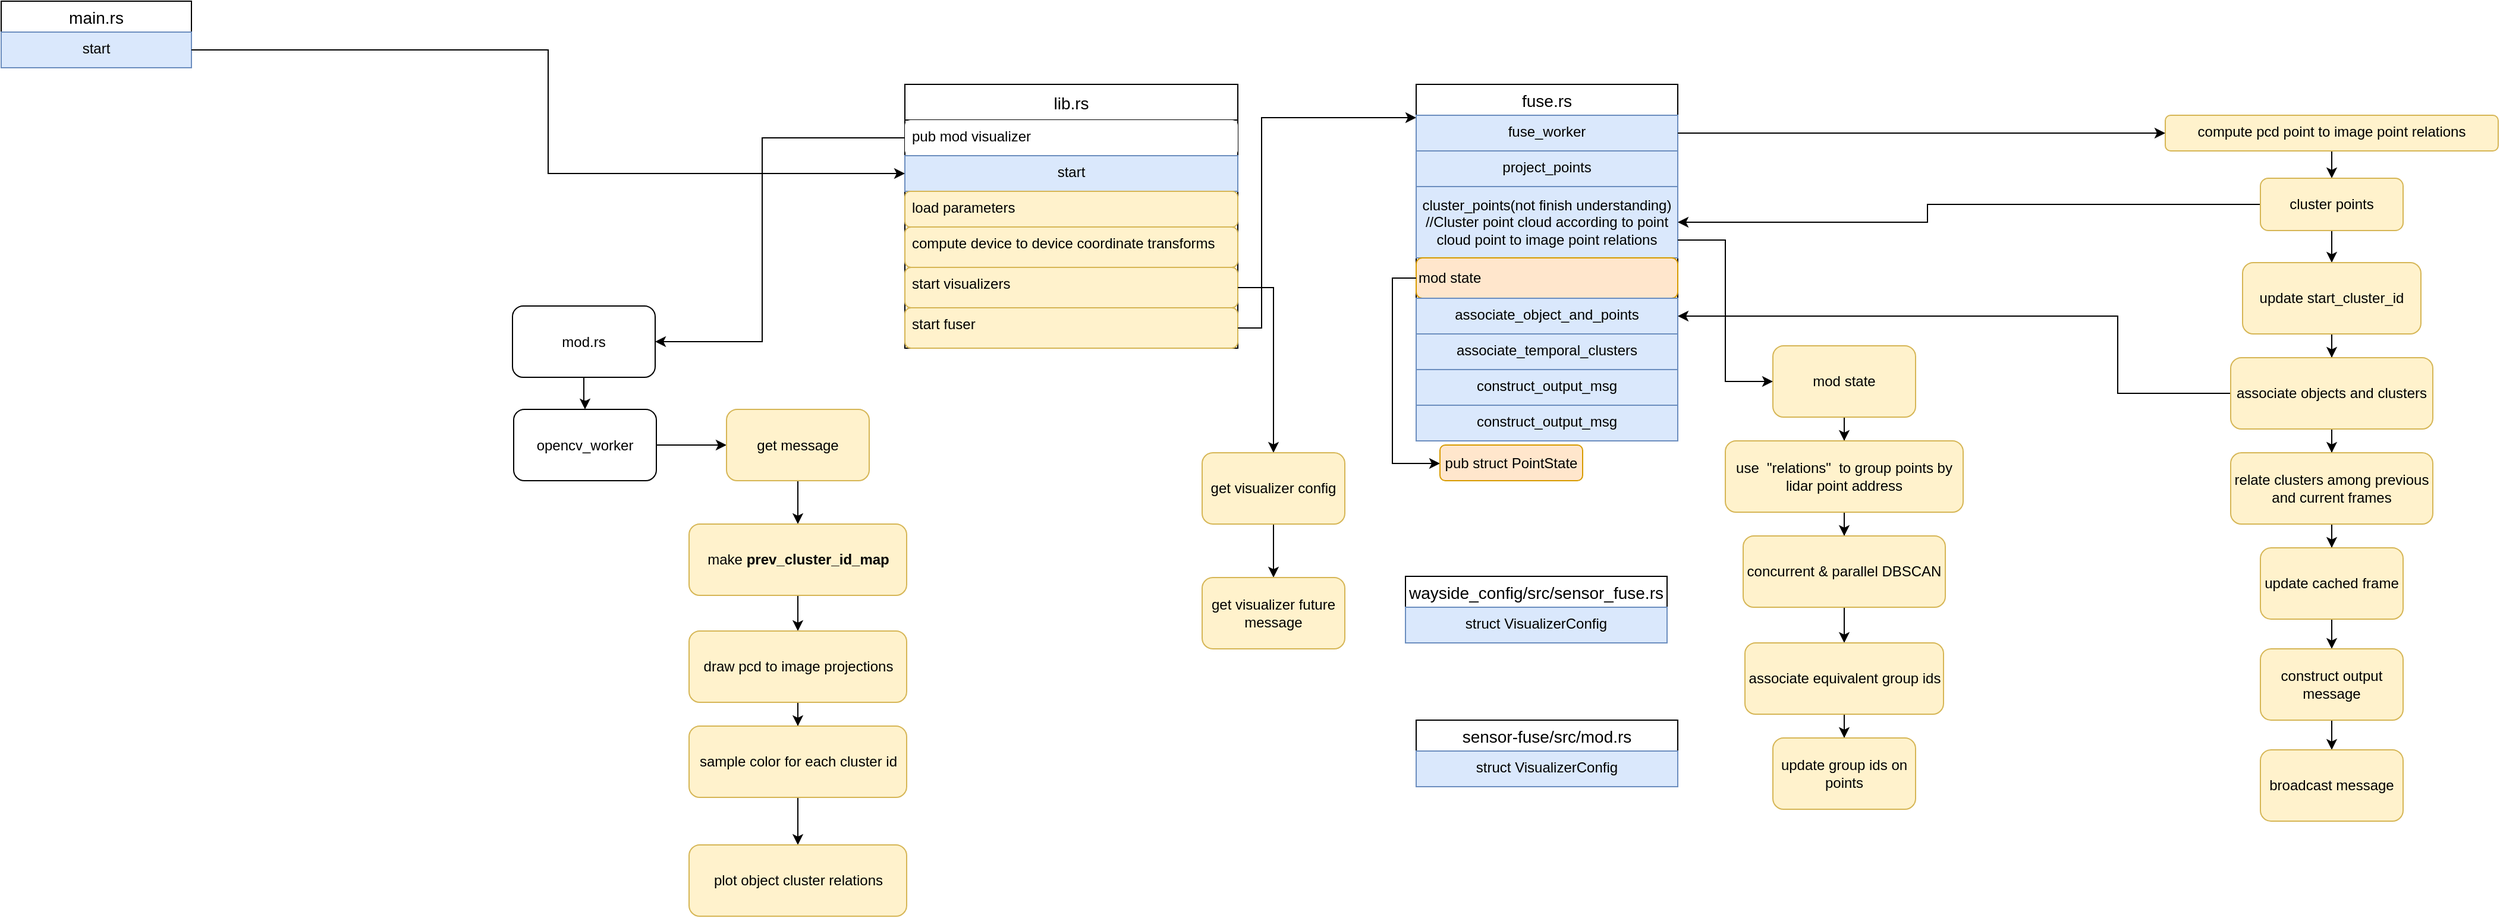 <mxfile version="15.4.3" type="github">
  <diagram id="PON6CkjpmatlW48zQgnX" name="Page-1">
    <mxGraphModel dx="1366" dy="301" grid="1" gridSize="10" guides="1" tooltips="1" connect="1" arrows="1" fold="1" page="1" pageScale="1" pageWidth="827" pageHeight="1169" math="0" shadow="0">
      <root>
        <mxCell id="0" />
        <mxCell id="1" parent="0" />
        <mxCell id="Oml-ETRZI0FwquPFOEFe-1" value="main.rs" style="swimlane;fontStyle=0;childLayout=stackLayout;horizontal=1;startSize=26;horizontalStack=0;resizeParent=1;resizeParentMax=0;resizeLast=0;collapsible=1;marginBottom=0;align=center;fontSize=14;" parent="1" vertex="1">
          <mxGeometry x="-540" y="10" width="160" height="56" as="geometry" />
        </mxCell>
        <mxCell id="Oml-ETRZI0FwquPFOEFe-4" value="start&#xa;" style="text;strokeColor=#6c8ebf;fillColor=#dae8fc;spacingLeft=4;spacingRight=4;overflow=hidden;rotatable=0;points=[[0,0.5],[1,0.5]];portConstraint=eastwest;fontSize=12;align=center;" parent="Oml-ETRZI0FwquPFOEFe-1" vertex="1">
          <mxGeometry y="26" width="160" height="30" as="geometry" />
        </mxCell>
        <mxCell id="Oml-ETRZI0FwquPFOEFe-5" value="lib.rs" style="swimlane;fontStyle=0;childLayout=stackLayout;horizontal=1;startSize=30;horizontalStack=0;resizeParent=1;resizeParentMax=0;resizeLast=0;collapsible=1;marginBottom=0;align=center;fontSize=14;" parent="1" vertex="1">
          <mxGeometry x="220" y="80" width="280" height="222" as="geometry" />
        </mxCell>
        <mxCell id="h-t2_YneXFuTE2Xks3b--8" value="pub mod visualizer" style="text;spacingLeft=4;spacingRight=4;overflow=hidden;rotatable=0;points=[[0,0.5],[1,0.5]];portConstraint=eastwest;fontSize=12;rounded=1;fillColor=default;" parent="Oml-ETRZI0FwquPFOEFe-5" vertex="1">
          <mxGeometry y="30" width="280" height="30" as="geometry" />
        </mxCell>
        <mxCell id="Oml-ETRZI0FwquPFOEFe-6" value="start&#xa;" style="text;strokeColor=#6c8ebf;fillColor=#dae8fc;spacingLeft=4;spacingRight=4;overflow=hidden;rotatable=0;points=[[0,0.5],[1,0.5]];portConstraint=eastwest;fontSize=12;align=center;" parent="Oml-ETRZI0FwquPFOEFe-5" vertex="1">
          <mxGeometry y="60" width="280" height="30" as="geometry" />
        </mxCell>
        <mxCell id="Oml-ETRZI0FwquPFOEFe-7" value="load parameters" style="text;strokeColor=#d6b656;fillColor=#fff2cc;spacingLeft=4;spacingRight=4;overflow=hidden;rotatable=0;points=[[0,0.5],[1,0.5]];portConstraint=eastwest;fontSize=12;rounded=1;" parent="Oml-ETRZI0FwquPFOEFe-5" vertex="1">
          <mxGeometry y="90" width="280" height="30" as="geometry" />
        </mxCell>
        <mxCell id="Oml-ETRZI0FwquPFOEFe-8" value="compute device to device coordinate transforms" style="text;strokeColor=#d6b656;fillColor=#fff2cc;spacingLeft=4;spacingRight=4;overflow=hidden;rotatable=0;points=[[0,0.5],[1,0.5]];portConstraint=eastwest;fontSize=12;rounded=1;" parent="Oml-ETRZI0FwquPFOEFe-5" vertex="1">
          <mxGeometry y="120" width="280" height="34" as="geometry" />
        </mxCell>
        <mxCell id="Oml-ETRZI0FwquPFOEFe-10" value="start visualizers" style="text;strokeColor=#d6b656;fillColor=#fff2cc;spacingLeft=4;spacingRight=4;overflow=hidden;rotatable=0;points=[[0,0.5],[1,0.5]];portConstraint=eastwest;fontSize=12;rounded=1;" parent="Oml-ETRZI0FwquPFOEFe-5" vertex="1">
          <mxGeometry y="154" width="280" height="34" as="geometry" />
        </mxCell>
        <mxCell id="Oml-ETRZI0FwquPFOEFe-11" value="start fuser" style="text;strokeColor=#d6b656;fillColor=#fff2cc;spacingLeft=4;spacingRight=4;overflow=hidden;rotatable=0;points=[[0,0.5],[1,0.5]];portConstraint=eastwest;fontSize=12;rounded=1;" parent="Oml-ETRZI0FwquPFOEFe-5" vertex="1">
          <mxGeometry y="188" width="280" height="34" as="geometry" />
        </mxCell>
        <mxCell id="Oml-ETRZI0FwquPFOEFe-12" style="edgeStyle=orthogonalEdgeStyle;rounded=0;orthogonalLoop=1;jettySize=auto;html=1;entryX=0;entryY=0.5;entryDx=0;entryDy=0;" parent="1" source="Oml-ETRZI0FwquPFOEFe-4" target="Oml-ETRZI0FwquPFOEFe-6" edge="1">
          <mxGeometry relative="1" as="geometry" />
        </mxCell>
        <mxCell id="Oml-ETRZI0FwquPFOEFe-13" value="fuse.rs" style="swimlane;fontStyle=0;childLayout=stackLayout;horizontal=1;startSize=26;horizontalStack=0;resizeParent=1;resizeParentMax=0;resizeLast=0;collapsible=1;marginBottom=0;align=center;fontSize=14;" parent="1" vertex="1">
          <mxGeometry x="650" y="80" width="220" height="300" as="geometry" />
        </mxCell>
        <mxCell id="Oml-ETRZI0FwquPFOEFe-14" value="fuse_worker" style="text;strokeColor=#6c8ebf;fillColor=#dae8fc;spacingLeft=4;spacingRight=4;overflow=hidden;rotatable=0;points=[[0,0.5],[1,0.5]];portConstraint=eastwest;fontSize=12;align=center;" parent="Oml-ETRZI0FwquPFOEFe-13" vertex="1">
          <mxGeometry y="26" width="220" height="30" as="geometry" />
        </mxCell>
        <mxCell id="Oml-ETRZI0FwquPFOEFe-21" value="project_points" style="text;strokeColor=#6c8ebf;fillColor=#dae8fc;spacingLeft=4;spacingRight=4;overflow=hidden;rotatable=0;points=[[0,0.5],[1,0.5]];portConstraint=eastwest;fontSize=12;align=center;" parent="Oml-ETRZI0FwquPFOEFe-13" vertex="1">
          <mxGeometry y="56" width="220" height="30" as="geometry" />
        </mxCell>
        <mxCell id="Oml-ETRZI0FwquPFOEFe-64" value="cluster_points(not finish understanding)&lt;br style=&quot;padding: 0px ; margin: 0px&quot;&gt;//Cluster point cloud according to point cloud point to image point relations" style="rounded=0;whiteSpace=wrap;html=1;align=center;fillColor=#dae8fc;strokeColor=#6c8ebf;" parent="Oml-ETRZI0FwquPFOEFe-13" vertex="1">
          <mxGeometry y="86" width="220" height="60" as="geometry" />
        </mxCell>
        <mxCell id="Oml-ETRZI0FwquPFOEFe-41" value="&lt;span style=&quot;&quot;&gt;mod state&lt;/span&gt;" style="rounded=1;whiteSpace=wrap;html=1;fillColor=#ffe6cc;strokeColor=#d79b00;align=left;" parent="Oml-ETRZI0FwquPFOEFe-13" vertex="1">
          <mxGeometry y="146" width="220" height="34" as="geometry" />
        </mxCell>
        <mxCell id="Oml-ETRZI0FwquPFOEFe-23" value="associate_object_and_points" style="text;strokeColor=#6c8ebf;fillColor=#dae8fc;spacingLeft=4;spacingRight=4;overflow=hidden;rotatable=0;points=[[0,0.5],[1,0.5]];portConstraint=eastwest;fontSize=12;align=center;" parent="Oml-ETRZI0FwquPFOEFe-13" vertex="1">
          <mxGeometry y="180" width="220" height="30" as="geometry" />
        </mxCell>
        <mxCell id="Oml-ETRZI0FwquPFOEFe-24" value="associate_temporal_clusters" style="text;strokeColor=#6c8ebf;fillColor=#dae8fc;spacingLeft=4;spacingRight=4;overflow=hidden;rotatable=0;points=[[0,0.5],[1,0.5]];portConstraint=eastwest;fontSize=12;align=center;" parent="Oml-ETRZI0FwquPFOEFe-13" vertex="1">
          <mxGeometry y="210" width="220" height="30" as="geometry" />
        </mxCell>
        <mxCell id="Oml-ETRZI0FwquPFOEFe-25" value="construct_output_msg" style="text;strokeColor=#6c8ebf;fillColor=#dae8fc;spacingLeft=4;spacingRight=4;overflow=hidden;rotatable=0;points=[[0,0.5],[1,0.5]];portConstraint=eastwest;fontSize=12;align=center;" parent="Oml-ETRZI0FwquPFOEFe-13" vertex="1">
          <mxGeometry y="240" width="220" height="30" as="geometry" />
        </mxCell>
        <mxCell id="Oml-ETRZI0FwquPFOEFe-26" value="construct_output_msg" style="text;strokeColor=#6c8ebf;fillColor=#dae8fc;spacingLeft=4;spacingRight=4;overflow=hidden;rotatable=0;points=[[0,0.5],[1,0.5]];portConstraint=eastwest;fontSize=12;align=center;" parent="Oml-ETRZI0FwquPFOEFe-13" vertex="1">
          <mxGeometry y="270" width="220" height="30" as="geometry" />
        </mxCell>
        <mxCell id="Oml-ETRZI0FwquPFOEFe-19" style="edgeStyle=orthogonalEdgeStyle;rounded=0;orthogonalLoop=1;jettySize=auto;html=1;" parent="1" source="Oml-ETRZI0FwquPFOEFe-11" target="Oml-ETRZI0FwquPFOEFe-13" edge="1">
          <mxGeometry relative="1" as="geometry">
            <Array as="points">
              <mxPoint x="520" y="285" />
              <mxPoint x="520" y="108" />
            </Array>
          </mxGeometry>
        </mxCell>
        <mxCell id="Oml-ETRZI0FwquPFOEFe-30" style="edgeStyle=orthogonalEdgeStyle;rounded=0;orthogonalLoop=1;jettySize=auto;html=1;exitX=0.5;exitY=0.967;exitDx=0;exitDy=0;exitPerimeter=0;fillColor=#fff2cc;" parent="1" source="Oml-ETRZI0FwquPFOEFe-27" target="Oml-ETRZI0FwquPFOEFe-49" edge="1">
          <mxGeometry relative="1" as="geometry">
            <mxPoint x="1420" y="190.0" as="targetPoint" />
          </mxGeometry>
        </mxCell>
        <mxCell id="Oml-ETRZI0FwquPFOEFe-27" value="compute pcd point to image point relations" style="text;strokeColor=#d6b656;fillColor=#fff2cc;spacingLeft=4;spacingRight=4;overflow=hidden;rotatable=0;points=[[0,0.5],[1,0.5]];portConstraint=eastwest;fontSize=12;rounded=1;align=center;" parent="1" vertex="1">
          <mxGeometry x="1280" y="106" width="280" height="30" as="geometry" />
        </mxCell>
        <mxCell id="Oml-ETRZI0FwquPFOEFe-28" style="edgeStyle=orthogonalEdgeStyle;rounded=0;orthogonalLoop=1;jettySize=auto;html=1;" parent="1" source="Oml-ETRZI0FwquPFOEFe-14" target="Oml-ETRZI0FwquPFOEFe-27" edge="1">
          <mxGeometry relative="1" as="geometry">
            <Array as="points">
              <mxPoint x="1040" y="121" />
            </Array>
          </mxGeometry>
        </mxCell>
        <mxCell id="Oml-ETRZI0FwquPFOEFe-40" value="" style="edgeStyle=orthogonalEdgeStyle;rounded=0;orthogonalLoop=1;jettySize=auto;html=1;fillColor=#fff2cc;" parent="1" source="Oml-ETRZI0FwquPFOEFe-37" target="Oml-ETRZI0FwquPFOEFe-39" edge="1">
          <mxGeometry relative="1" as="geometry" />
        </mxCell>
        <mxCell id="Oml-ETRZI0FwquPFOEFe-37" value="&lt;span style=&quot;text-align: left&quot;&gt;mod state&lt;/span&gt;" style="rounded=1;whiteSpace=wrap;html=1;fillColor=#fff2cc;strokeColor=#d6b656;" parent="1" vertex="1">
          <mxGeometry x="950" y="300" width="120" height="60" as="geometry" />
        </mxCell>
        <mxCell id="Oml-ETRZI0FwquPFOEFe-44" value="" style="edgeStyle=orthogonalEdgeStyle;rounded=0;orthogonalLoop=1;jettySize=auto;html=1;strokeColor=#000000;" parent="1" source="Oml-ETRZI0FwquPFOEFe-39" target="Oml-ETRZI0FwquPFOEFe-43" edge="1">
          <mxGeometry relative="1" as="geometry" />
        </mxCell>
        <mxCell id="Oml-ETRZI0FwquPFOEFe-39" value="use&amp;nbsp; &quot;relations&quot;&amp;nbsp; to group points by lidar point address" style="whiteSpace=wrap;html=1;rounded=1;strokeColor=#d6b656;fillColor=#fff2cc;" parent="1" vertex="1">
          <mxGeometry x="910" y="380" width="200" height="60" as="geometry" />
        </mxCell>
        <mxCell id="Oml-ETRZI0FwquPFOEFe-46" value="" style="edgeStyle=orthogonalEdgeStyle;rounded=0;orthogonalLoop=1;jettySize=auto;html=1;strokeColor=#000000;" parent="1" source="Oml-ETRZI0FwquPFOEFe-43" target="Oml-ETRZI0FwquPFOEFe-45" edge="1">
          <mxGeometry relative="1" as="geometry" />
        </mxCell>
        <mxCell id="Oml-ETRZI0FwquPFOEFe-43" value="concurrent &amp;amp; parallel DBSCAN" style="whiteSpace=wrap;html=1;rounded=1;strokeColor=#d6b656;fillColor=#fff2cc;" parent="1" vertex="1">
          <mxGeometry x="925" y="460" width="170" height="60" as="geometry" />
        </mxCell>
        <mxCell id="Oml-ETRZI0FwquPFOEFe-48" value="" style="edgeStyle=orthogonalEdgeStyle;rounded=0;orthogonalLoop=1;jettySize=auto;html=1;strokeColor=#000000;" parent="1" source="Oml-ETRZI0FwquPFOEFe-45" target="Oml-ETRZI0FwquPFOEFe-47" edge="1">
          <mxGeometry relative="1" as="geometry" />
        </mxCell>
        <mxCell id="Oml-ETRZI0FwquPFOEFe-45" value="associate equivalent group ids" style="whiteSpace=wrap;html=1;rounded=1;strokeColor=#d6b656;fillColor=#fff2cc;" parent="1" vertex="1">
          <mxGeometry x="926.5" y="550" width="167" height="60" as="geometry" />
        </mxCell>
        <mxCell id="Oml-ETRZI0FwquPFOEFe-47" value="update group ids on points" style="whiteSpace=wrap;html=1;rounded=1;strokeColor=#d6b656;fillColor=#fff2cc;" parent="1" vertex="1">
          <mxGeometry x="950" y="630" width="120" height="60" as="geometry" />
        </mxCell>
        <mxCell id="Oml-ETRZI0FwquPFOEFe-51" value="" style="edgeStyle=orthogonalEdgeStyle;rounded=0;orthogonalLoop=1;jettySize=auto;html=1;strokeColor=#000000;" parent="1" source="Oml-ETRZI0FwquPFOEFe-49" target="Oml-ETRZI0FwquPFOEFe-50" edge="1">
          <mxGeometry relative="1" as="geometry" />
        </mxCell>
        <mxCell id="Oml-ETRZI0FwquPFOEFe-55" style="edgeStyle=orthogonalEdgeStyle;rounded=0;orthogonalLoop=1;jettySize=auto;html=1;strokeColor=#000000;exitX=0;exitY=0.5;exitDx=0;exitDy=0;entryX=1;entryY=0.5;entryDx=0;entryDy=0;" parent="1" source="Oml-ETRZI0FwquPFOEFe-49" target="Oml-ETRZI0FwquPFOEFe-64" edge="1">
          <mxGeometry relative="1" as="geometry">
            <mxPoint x="880" y="220" as="targetPoint" />
            <Array as="points">
              <mxPoint x="1080" y="181" />
              <mxPoint x="1080" y="196" />
            </Array>
          </mxGeometry>
        </mxCell>
        <mxCell id="Oml-ETRZI0FwquPFOEFe-49" value="cluster&amp;nbsp;points" style="rounded=1;whiteSpace=wrap;html=1;align=center;fillColor=#fff2cc;strokeColor=#d6b656;" parent="1" vertex="1">
          <mxGeometry x="1360" y="159" width="120" height="44" as="geometry" />
        </mxCell>
        <mxCell id="Oml-ETRZI0FwquPFOEFe-53" value="" style="edgeStyle=orthogonalEdgeStyle;rounded=0;orthogonalLoop=1;jettySize=auto;html=1;strokeColor=#000000;" parent="1" source="Oml-ETRZI0FwquPFOEFe-50" target="Oml-ETRZI0FwquPFOEFe-52" edge="1">
          <mxGeometry relative="1" as="geometry" />
        </mxCell>
        <mxCell id="Oml-ETRZI0FwquPFOEFe-50" value="update start_cluster_id" style="whiteSpace=wrap;html=1;rounded=1;strokeColor=#d6b656;fillColor=#fff2cc;" parent="1" vertex="1">
          <mxGeometry x="1345" y="230" width="150" height="60" as="geometry" />
        </mxCell>
        <mxCell id="Oml-ETRZI0FwquPFOEFe-54" style="edgeStyle=orthogonalEdgeStyle;rounded=0;orthogonalLoop=1;jettySize=auto;html=1;entryX=1;entryY=0.5;entryDx=0;entryDy=0;strokeColor=#000000;" parent="1" source="Oml-ETRZI0FwquPFOEFe-52" target="Oml-ETRZI0FwquPFOEFe-23" edge="1">
          <mxGeometry relative="1" as="geometry">
            <Array as="points">
              <mxPoint x="1240" y="340" />
              <mxPoint x="1240" y="275" />
            </Array>
          </mxGeometry>
        </mxCell>
        <mxCell id="Oml-ETRZI0FwquPFOEFe-57" value="" style="edgeStyle=orthogonalEdgeStyle;rounded=0;orthogonalLoop=1;jettySize=auto;html=1;strokeColor=#000000;" parent="1" source="Oml-ETRZI0FwquPFOEFe-52" target="Oml-ETRZI0FwquPFOEFe-56" edge="1">
          <mxGeometry relative="1" as="geometry" />
        </mxCell>
        <mxCell id="Oml-ETRZI0FwquPFOEFe-52" value="associate objects and clusters" style="whiteSpace=wrap;html=1;rounded=1;strokeColor=#d6b656;fillColor=#fff2cc;" parent="1" vertex="1">
          <mxGeometry x="1335" y="310" width="170" height="60" as="geometry" />
        </mxCell>
        <mxCell id="Oml-ETRZI0FwquPFOEFe-59" value="" style="edgeStyle=orthogonalEdgeStyle;rounded=0;orthogonalLoop=1;jettySize=auto;html=1;strokeColor=#000000;" parent="1" source="Oml-ETRZI0FwquPFOEFe-56" target="Oml-ETRZI0FwquPFOEFe-58" edge="1">
          <mxGeometry relative="1" as="geometry" />
        </mxCell>
        <mxCell id="Oml-ETRZI0FwquPFOEFe-56" value="relate clusters among previous and current frames" style="whiteSpace=wrap;html=1;rounded=1;strokeColor=#d6b656;fillColor=#fff2cc;" parent="1" vertex="1">
          <mxGeometry x="1335" y="390" width="170" height="60" as="geometry" />
        </mxCell>
        <mxCell id="Oml-ETRZI0FwquPFOEFe-61" value="" style="edgeStyle=orthogonalEdgeStyle;rounded=0;orthogonalLoop=1;jettySize=auto;html=1;strokeColor=#000000;" parent="1" source="Oml-ETRZI0FwquPFOEFe-58" target="Oml-ETRZI0FwquPFOEFe-60" edge="1">
          <mxGeometry relative="1" as="geometry" />
        </mxCell>
        <mxCell id="Oml-ETRZI0FwquPFOEFe-58" value="update cached frame" style="whiteSpace=wrap;html=1;rounded=1;strokeColor=#d6b656;fillColor=#fff2cc;" parent="1" vertex="1">
          <mxGeometry x="1360" y="470" width="120" height="60" as="geometry" />
        </mxCell>
        <mxCell id="Oml-ETRZI0FwquPFOEFe-63" value="" style="edgeStyle=orthogonalEdgeStyle;rounded=0;orthogonalLoop=1;jettySize=auto;html=1;strokeColor=#000000;" parent="1" source="Oml-ETRZI0FwquPFOEFe-60" target="Oml-ETRZI0FwquPFOEFe-62" edge="1">
          <mxGeometry relative="1" as="geometry" />
        </mxCell>
        <mxCell id="Oml-ETRZI0FwquPFOEFe-60" value="construct output message" style="whiteSpace=wrap;html=1;rounded=1;strokeColor=#d6b656;fillColor=#fff2cc;" parent="1" vertex="1">
          <mxGeometry x="1360" y="555" width="120" height="60" as="geometry" />
        </mxCell>
        <mxCell id="Oml-ETRZI0FwquPFOEFe-62" value="broadcast message" style="whiteSpace=wrap;html=1;rounded=1;strokeColor=#d6b656;fillColor=#fff2cc;" parent="1" vertex="1">
          <mxGeometry x="1360" y="640" width="120" height="60" as="geometry" />
        </mxCell>
        <mxCell id="Oml-ETRZI0FwquPFOEFe-65" style="edgeStyle=orthogonalEdgeStyle;rounded=0;orthogonalLoop=1;jettySize=auto;html=1;entryX=0;entryY=0.5;entryDx=0;entryDy=0;strokeColor=#000000;exitX=1;exitY=0.75;exitDx=0;exitDy=0;" parent="1" source="Oml-ETRZI0FwquPFOEFe-64" target="Oml-ETRZI0FwquPFOEFe-37" edge="1">
          <mxGeometry relative="1" as="geometry" />
        </mxCell>
        <mxCell id="Oml-ETRZI0FwquPFOEFe-68" style="edgeStyle=orthogonalEdgeStyle;rounded=0;orthogonalLoop=1;jettySize=auto;html=1;strokeColor=#000000;" parent="1" source="Oml-ETRZI0FwquPFOEFe-41" target="Oml-ETRZI0FwquPFOEFe-69" edge="1">
          <mxGeometry relative="1" as="geometry">
            <mxPoint x="529" y="350" as="targetPoint" />
            <Array as="points">
              <mxPoint x="630" y="243" />
              <mxPoint x="630" y="399" />
            </Array>
          </mxGeometry>
        </mxCell>
        <mxCell id="Oml-ETRZI0FwquPFOEFe-69" value="pub struct PointState" style="rounded=1;whiteSpace=wrap;html=1;align=center;fillColor=#ffe6cc;strokeColor=#d79b00;" parent="1" vertex="1">
          <mxGeometry x="670" y="383.5" width="120" height="30" as="geometry" />
        </mxCell>
        <mxCell id="h-t2_YneXFuTE2Xks3b--12" style="edgeStyle=orthogonalEdgeStyle;rounded=0;orthogonalLoop=1;jettySize=auto;html=1;" parent="1" source="h-t2_YneXFuTE2Xks3b--8" target="h-t2_YneXFuTE2Xks3b--15" edge="1">
          <mxGeometry relative="1" as="geometry">
            <mxPoint x="70" y="300" as="targetPoint" />
            <Array as="points">
              <mxPoint x="100" y="125" />
            </Array>
          </mxGeometry>
        </mxCell>
        <mxCell id="h-t2_YneXFuTE2Xks3b--18" style="edgeStyle=orthogonalEdgeStyle;rounded=0;orthogonalLoop=1;jettySize=auto;html=1;entryX=0.5;entryY=0;entryDx=0;entryDy=0;" parent="1" source="h-t2_YneXFuTE2Xks3b--15" target="h-t2_YneXFuTE2Xks3b--16" edge="1">
          <mxGeometry relative="1" as="geometry" />
        </mxCell>
        <mxCell id="h-t2_YneXFuTE2Xks3b--15" value="mod.rs" style="rounded=1;whiteSpace=wrap;html=1;strokeColor=default;fillColor=default;" parent="1" vertex="1">
          <mxGeometry x="-110" y="266.5" width="120" height="60" as="geometry" />
        </mxCell>
        <mxCell id="h-t2_YneXFuTE2Xks3b--20" style="edgeStyle=orthogonalEdgeStyle;rounded=0;orthogonalLoop=1;jettySize=auto;html=1;" parent="1" source="h-t2_YneXFuTE2Xks3b--16" target="h-t2_YneXFuTE2Xks3b--19" edge="1">
          <mxGeometry relative="1" as="geometry" />
        </mxCell>
        <mxCell id="h-t2_YneXFuTE2Xks3b--16" value="opencv_worker" style="rounded=1;whiteSpace=wrap;html=1;strokeColor=default;fillColor=default;" parent="1" vertex="1">
          <mxGeometry x="-109" y="353.5" width="120" height="60" as="geometry" />
        </mxCell>
        <mxCell id="h-t2_YneXFuTE2Xks3b--22" style="edgeStyle=orthogonalEdgeStyle;rounded=0;orthogonalLoop=1;jettySize=auto;html=1;entryX=0.5;entryY=0;entryDx=0;entryDy=0;" parent="1" source="h-t2_YneXFuTE2Xks3b--19" target="h-t2_YneXFuTE2Xks3b--21" edge="1">
          <mxGeometry relative="1" as="geometry" />
        </mxCell>
        <mxCell id="h-t2_YneXFuTE2Xks3b--19" value="get message" style="rounded=1;whiteSpace=wrap;html=1;strokeColor=#d6b656;fillColor=#fff2cc;" parent="1" vertex="1">
          <mxGeometry x="70" y="353.5" width="120" height="60" as="geometry" />
        </mxCell>
        <mxCell id="h-t2_YneXFuTE2Xks3b--24" style="edgeStyle=orthogonalEdgeStyle;rounded=0;orthogonalLoop=1;jettySize=auto;html=1;" parent="1" source="h-t2_YneXFuTE2Xks3b--21" target="h-t2_YneXFuTE2Xks3b--23" edge="1">
          <mxGeometry relative="1" as="geometry" />
        </mxCell>
        <mxCell id="h-t2_YneXFuTE2Xks3b--21" value="make&amp;nbsp;&lt;b&gt;prev_cluster_id_map&lt;/b&gt;" style="rounded=1;whiteSpace=wrap;html=1;strokeColor=#d6b656;fillColor=#fff2cc;" parent="1" vertex="1">
          <mxGeometry x="38.5" y="450" width="183" height="60" as="geometry" />
        </mxCell>
        <mxCell id="h-t2_YneXFuTE2Xks3b--26" style="edgeStyle=orthogonalEdgeStyle;rounded=0;orthogonalLoop=1;jettySize=auto;html=1;" parent="1" source="h-t2_YneXFuTE2Xks3b--23" target="h-t2_YneXFuTE2Xks3b--25" edge="1">
          <mxGeometry relative="1" as="geometry" />
        </mxCell>
        <mxCell id="h-t2_YneXFuTE2Xks3b--23" value="draw pcd to image projections" style="rounded=1;whiteSpace=wrap;html=1;strokeColor=#d6b656;fillColor=#fff2cc;" parent="1" vertex="1">
          <mxGeometry x="38.5" y="540" width="183" height="60" as="geometry" />
        </mxCell>
        <mxCell id="h-t2_YneXFuTE2Xks3b--28" style="edgeStyle=orthogonalEdgeStyle;rounded=0;orthogonalLoop=1;jettySize=auto;html=1;" parent="1" source="h-t2_YneXFuTE2Xks3b--25" target="h-t2_YneXFuTE2Xks3b--27" edge="1">
          <mxGeometry relative="1" as="geometry" />
        </mxCell>
        <mxCell id="h-t2_YneXFuTE2Xks3b--25" value="sample color for each cluster id" style="rounded=1;whiteSpace=wrap;html=1;strokeColor=#d6b656;fillColor=#fff2cc;" parent="1" vertex="1">
          <mxGeometry x="38.5" y="620" width="183" height="60" as="geometry" />
        </mxCell>
        <mxCell id="h-t2_YneXFuTE2Xks3b--27" value="plot object cluster relations" style="rounded=1;whiteSpace=wrap;html=1;strokeColor=#d6b656;fillColor=#fff2cc;" parent="1" vertex="1">
          <mxGeometry x="38.5" y="720" width="183" height="60" as="geometry" />
        </mxCell>
        <mxCell id="MAvpsio0RTC3ej3963G2-2" style="edgeStyle=orthogonalEdgeStyle;rounded=0;orthogonalLoop=1;jettySize=auto;html=1;" edge="1" parent="1" source="Oml-ETRZI0FwquPFOEFe-10" target="MAvpsio0RTC3ej3963G2-3">
          <mxGeometry relative="1" as="geometry">
            <mxPoint x="530" y="440" as="targetPoint" />
          </mxGeometry>
        </mxCell>
        <mxCell id="MAvpsio0RTC3ej3963G2-5" style="edgeStyle=orthogonalEdgeStyle;rounded=0;orthogonalLoop=1;jettySize=auto;html=1;" edge="1" parent="1" source="MAvpsio0RTC3ej3963G2-3" target="MAvpsio0RTC3ej3963G2-4">
          <mxGeometry relative="1" as="geometry" />
        </mxCell>
        <mxCell id="MAvpsio0RTC3ej3963G2-3" value="get visualizer config" style="rounded=1;whiteSpace=wrap;html=1;strokeColor=#d6b656;fillColor=#fff2cc;" vertex="1" parent="1">
          <mxGeometry x="470" y="390" width="120" height="60" as="geometry" />
        </mxCell>
        <mxCell id="MAvpsio0RTC3ej3963G2-4" value="get visualizer future message" style="rounded=1;whiteSpace=wrap;html=1;strokeColor=#d6b656;fillColor=#fff2cc;" vertex="1" parent="1">
          <mxGeometry x="470" y="495" width="120" height="60" as="geometry" />
        </mxCell>
        <mxCell id="MAvpsio0RTC3ej3963G2-7" value="wayside_config/src/sensor_fuse.rs" style="swimlane;fontStyle=0;childLayout=stackLayout;horizontal=1;startSize=26;horizontalStack=0;resizeParent=1;resizeParentMax=0;resizeLast=0;collapsible=1;marginBottom=0;align=center;fontSize=14;" vertex="1" parent="1">
          <mxGeometry x="641" y="494" width="220" height="56" as="geometry" />
        </mxCell>
        <mxCell id="MAvpsio0RTC3ej3963G2-17" value="struct VisualizerConfig" style="text;strokeColor=#6c8ebf;fillColor=#dae8fc;spacingLeft=4;spacingRight=4;overflow=hidden;rotatable=0;points=[[0,0.5],[1,0.5]];portConstraint=eastwest;fontSize=12;align=center;" vertex="1" parent="MAvpsio0RTC3ej3963G2-7">
          <mxGeometry y="26" width="220" height="30" as="geometry" />
        </mxCell>
        <mxCell id="MAvpsio0RTC3ej3963G2-18" value="sensor-fuse/src/mod.rs" style="swimlane;fontStyle=0;childLayout=stackLayout;horizontal=1;startSize=26;horizontalStack=0;resizeParent=1;resizeParentMax=0;resizeLast=0;collapsible=1;marginBottom=0;align=center;fontSize=14;" vertex="1" parent="1">
          <mxGeometry x="650" y="615" width="220" height="56" as="geometry" />
        </mxCell>
        <mxCell id="MAvpsio0RTC3ej3963G2-19" value="struct VisualizerConfig" style="text;strokeColor=#6c8ebf;fillColor=#dae8fc;spacingLeft=4;spacingRight=4;overflow=hidden;rotatable=0;points=[[0,0.5],[1,0.5]];portConstraint=eastwest;fontSize=12;align=center;" vertex="1" parent="MAvpsio0RTC3ej3963G2-18">
          <mxGeometry y="26" width="220" height="30" as="geometry" />
        </mxCell>
      </root>
    </mxGraphModel>
  </diagram>
</mxfile>
